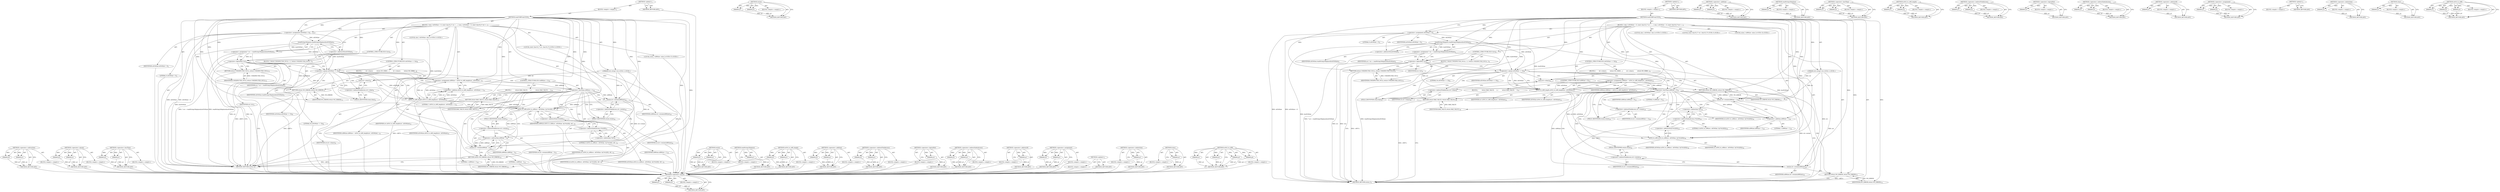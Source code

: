 digraph "utf16_to_utf8" {
vulnerable_119 [label=<(METHOD,&lt;operator&gt;.equals)>];
vulnerable_120 [label=<(PARAM,p1)>];
vulnerable_121 [label=<(PARAM,p2)>];
vulnerable_122 [label=<(BLOCK,&lt;empty&gt;,&lt;empty&gt;)>];
vulnerable_123 [label=<(METHOD_RETURN,ANY)>];
vulnerable_143 [label=<(METHOD,resize)>];
vulnerable_144 [label=<(PARAM,p1)>];
vulnerable_145 [label=<(PARAM,p2)>];
vulnerable_146 [label=<(BLOCK,&lt;empty&gt;,&lt;empty&gt;)>];
vulnerable_147 [label=<(METHOD_RETURN,ANY)>];
vulnerable_6 [label=<(METHOD,&lt;global&gt;)<SUB>1</SUB>>];
vulnerable_7 [label=<(BLOCK,&lt;empty&gt;,&lt;empty&gt;)<SUB>1</SUB>>];
vulnerable_8 [label=<(METHOD,readUtf8FromUtf16)<SUB>1</SUB>>];
vulnerable_9 [label="<(PARAM,std::string* str)<SUB>1</SUB>>"];
vulnerable_10 [label=<(BLOCK,{
 size_t utf16Size = 0;
 const char16_t* src =...,{
 size_t utf16Size = 0;
 const char16_t* src =...)<SUB>1</SUB>>];
vulnerable_11 [label="<(LOCAL,size_t utf16Size: size_t)<SUB>2</SUB>>"];
vulnerable_12 [label=<(&lt;operator&gt;.assignment,utf16Size = 0)<SUB>2</SUB>>];
vulnerable_13 [label=<(IDENTIFIER,utf16Size,utf16Size = 0)<SUB>2</SUB>>];
vulnerable_14 [label=<(LITERAL,0,utf16Size = 0)<SUB>2</SUB>>];
vulnerable_15 [label="<(LOCAL,const char16_t* src: char16_t*)<SUB>3</SUB>>"];
vulnerable_16 [label=<(&lt;operator&gt;.assignment,* src = readString16Inplace(&amp;utf16Size))<SUB>3</SUB>>];
vulnerable_17 [label=<(IDENTIFIER,src,* src = readString16Inplace(&amp;utf16Size))<SUB>3</SUB>>];
vulnerable_18 [label=<(readString16Inplace,readString16Inplace(&amp;utf16Size))<SUB>3</SUB>>];
vulnerable_19 [label=<(&lt;operator&gt;.addressOf,&amp;utf16Size)<SUB>3</SUB>>];
vulnerable_20 [label=<(IDENTIFIER,utf16Size,readString16Inplace(&amp;utf16Size))<SUB>3</SUB>>];
vulnerable_21 [label=<(CONTROL_STRUCTURE,IF,if (!src))<SUB>4</SUB>>];
vulnerable_22 [label=<(&lt;operator&gt;.logicalNot,!src)<SUB>4</SUB>>];
vulnerable_23 [label=<(IDENTIFIER,src,!src)<SUB>4</SUB>>];
vulnerable_24 [label=<(BLOCK,{
 return UNEXPECTED_NULL;
 },{
 return UNEXPECTED_NULL;
 })<SUB>4</SUB>>];
vulnerable_25 [label=<(RETURN,return UNEXPECTED_NULL;,return UNEXPECTED_NULL;)<SUB>5</SUB>>];
vulnerable_26 [label=<(IDENTIFIER,UNEXPECTED_NULL,return UNEXPECTED_NULL;)<SUB>5</SUB>>];
vulnerable_27 [label=<(CONTROL_STRUCTURE,IF,if (utf16Size == 0u))<SUB>8</SUB>>];
vulnerable_28 [label=<(&lt;operator&gt;.equals,utf16Size == 0u)<SUB>8</SUB>>];
vulnerable_29 [label=<(IDENTIFIER,utf16Size,utf16Size == 0u)<SUB>8</SUB>>];
vulnerable_30 [label=<(LITERAL,0u,utf16Size == 0u)<SUB>8</SUB>>];
vulnerable_31 [label=<(BLOCK,{
        str-&gt;clear();

        return NO_ERRO...,{
        str-&gt;clear();

        return NO_ERRO...)<SUB>8</SUB>>];
vulnerable_32 [label=<(clear,str-&gt;clear())<SUB>9</SUB>>];
vulnerable_33 [label=<(&lt;operator&gt;.indirectFieldAccess,str-&gt;clear)<SUB>9</SUB>>];
vulnerable_34 [label=<(IDENTIFIER,str,str-&gt;clear())<SUB>9</SUB>>];
vulnerable_35 [label=<(FIELD_IDENTIFIER,clear,clear)<SUB>9</SUB>>];
vulnerable_36 [label=<(RETURN,return NO_ERROR;,return NO_ERROR;)<SUB>11</SUB>>];
vulnerable_37 [label=<(IDENTIFIER,NO_ERROR,return NO_ERROR;)<SUB>11</SUB>>];
vulnerable_38 [label="<(LOCAL,ssize_t utf8Size: ssize_t)<SUB>14</SUB>>"];
vulnerable_39 [label=<(&lt;operator&gt;.assignment,utf8Size = utf16_to_utf8_length(src, utf16Size))<SUB>14</SUB>>];
vulnerable_40 [label=<(IDENTIFIER,utf8Size,utf8Size = utf16_to_utf8_length(src, utf16Size))<SUB>14</SUB>>];
vulnerable_41 [label=<(utf16_to_utf8_length,utf16_to_utf8_length(src, utf16Size))<SUB>14</SUB>>];
vulnerable_42 [label=<(IDENTIFIER,src,utf16_to_utf8_length(src, utf16Size))<SUB>14</SUB>>];
vulnerable_43 [label=<(IDENTIFIER,utf16Size,utf16_to_utf8_length(src, utf16Size))<SUB>14</SUB>>];
vulnerable_44 [label=<(CONTROL_STRUCTURE,IF,if (utf8Size &lt; 0))<SUB>15</SUB>>];
vulnerable_45 [label=<(&lt;operator&gt;.lessThan,utf8Size &lt; 0)<SUB>15</SUB>>];
vulnerable_46 [label=<(IDENTIFIER,utf8Size,utf8Size &lt; 0)<SUB>15</SUB>>];
vulnerable_47 [label=<(LITERAL,0,utf8Size &lt; 0)<SUB>15</SUB>>];
vulnerable_48 [label=<(BLOCK,{
         return BAD_VALUE;
     },{
         return BAD_VALUE;
     })<SUB>15</SUB>>];
vulnerable_49 [label=<(RETURN,return BAD_VALUE;,return BAD_VALUE;)<SUB>16</SUB>>];
vulnerable_50 [label=<(IDENTIFIER,BAD_VALUE,return BAD_VALUE;)<SUB>16</SUB>>];
vulnerable_51 [label=<(resize,str-&gt;resize(utf8Size + 1))<SUB>18</SUB>>];
vulnerable_52 [label=<(&lt;operator&gt;.indirectFieldAccess,str-&gt;resize)<SUB>18</SUB>>];
vulnerable_53 [label=<(IDENTIFIER,str,str-&gt;resize(utf8Size + 1))<SUB>18</SUB>>];
vulnerable_54 [label=<(FIELD_IDENTIFIER,resize,resize)<SUB>18</SUB>>];
vulnerable_55 [label=<(&lt;operator&gt;.addition,utf8Size + 1)<SUB>18</SUB>>];
vulnerable_56 [label=<(IDENTIFIER,utf8Size,utf8Size + 1)<SUB>18</SUB>>];
vulnerable_57 [label=<(LITERAL,1,utf8Size + 1)<SUB>18</SUB>>];
vulnerable_58 [label=<(utf16_to_utf8,utf16_to_utf8(src, utf16Size, &amp;((*str)[0])))<SUB>19</SUB>>];
vulnerable_59 [label=<(IDENTIFIER,src,utf16_to_utf8(src, utf16Size, &amp;((*str)[0])))<SUB>19</SUB>>];
vulnerable_60 [label=<(IDENTIFIER,utf16Size,utf16_to_utf8(src, utf16Size, &amp;((*str)[0])))<SUB>19</SUB>>];
vulnerable_61 [label=<(&lt;operator&gt;.addressOf,&amp;((*str)[0]))<SUB>19</SUB>>];
vulnerable_62 [label=<(&lt;operator&gt;.indirectIndexAccess,(*str)[0])<SUB>19</SUB>>];
vulnerable_63 [label=<(&lt;operator&gt;.indirection,*str)<SUB>19</SUB>>];
vulnerable_64 [label=<(IDENTIFIER,str,utf16_to_utf8(src, utf16Size, &amp;((*str)[0])))<SUB>19</SUB>>];
vulnerable_65 [label=<(LITERAL,0,utf16_to_utf8(src, utf16Size, &amp;((*str)[0])))<SUB>19</SUB>>];
vulnerable_66 [label=<(resize,str-&gt;resize(utf8Size))<SUB>20</SUB>>];
vulnerable_67 [label=<(&lt;operator&gt;.indirectFieldAccess,str-&gt;resize)<SUB>20</SUB>>];
vulnerable_68 [label=<(IDENTIFIER,str,str-&gt;resize(utf8Size))<SUB>20</SUB>>];
vulnerable_69 [label=<(FIELD_IDENTIFIER,resize,resize)<SUB>20</SUB>>];
vulnerable_70 [label=<(IDENTIFIER,utf8Size,str-&gt;resize(utf8Size))<SUB>20</SUB>>];
vulnerable_71 [label=<(RETURN,return NO_ERROR;,return NO_ERROR;)<SUB>21</SUB>>];
vulnerable_72 [label=<(IDENTIFIER,NO_ERROR,return NO_ERROR;)<SUB>21</SUB>>];
vulnerable_73 [label=<(METHOD_RETURN,status_t)<SUB>1</SUB>>];
vulnerable_75 [label=<(METHOD_RETURN,ANY)<SUB>1</SUB>>];
vulnerable_148 [label=<(METHOD,&lt;operator&gt;.addition)>];
vulnerable_149 [label=<(PARAM,p1)>];
vulnerable_150 [label=<(PARAM,p2)>];
vulnerable_151 [label=<(BLOCK,&lt;empty&gt;,&lt;empty&gt;)>];
vulnerable_152 [label=<(METHOD_RETURN,ANY)>];
vulnerable_107 [label=<(METHOD,readString16Inplace)>];
vulnerable_108 [label=<(PARAM,p1)>];
vulnerable_109 [label=<(BLOCK,&lt;empty&gt;,&lt;empty&gt;)>];
vulnerable_110 [label=<(METHOD_RETURN,ANY)>];
vulnerable_138 [label=<(METHOD,&lt;operator&gt;.lessThan)>];
vulnerable_139 [label=<(PARAM,p1)>];
vulnerable_140 [label=<(PARAM,p2)>];
vulnerable_141 [label=<(BLOCK,&lt;empty&gt;,&lt;empty&gt;)>];
vulnerable_142 [label=<(METHOD_RETURN,ANY)>];
vulnerable_133 [label=<(METHOD,utf16_to_utf8_length)>];
vulnerable_134 [label=<(PARAM,p1)>];
vulnerable_135 [label=<(PARAM,p2)>];
vulnerable_136 [label=<(BLOCK,&lt;empty&gt;,&lt;empty&gt;)>];
vulnerable_137 [label=<(METHOD_RETURN,ANY)>];
vulnerable_128 [label=<(METHOD,&lt;operator&gt;.indirectFieldAccess)>];
vulnerable_129 [label=<(PARAM,p1)>];
vulnerable_130 [label=<(PARAM,p2)>];
vulnerable_131 [label=<(BLOCK,&lt;empty&gt;,&lt;empty&gt;)>];
vulnerable_132 [label=<(METHOD_RETURN,ANY)>];
vulnerable_115 [label=<(METHOD,&lt;operator&gt;.logicalNot)>];
vulnerable_116 [label=<(PARAM,p1)>];
vulnerable_117 [label=<(BLOCK,&lt;empty&gt;,&lt;empty&gt;)>];
vulnerable_118 [label=<(METHOD_RETURN,ANY)>];
vulnerable_159 [label=<(METHOD,&lt;operator&gt;.indirectIndexAccess)>];
vulnerable_160 [label=<(PARAM,p1)>];
vulnerable_161 [label=<(PARAM,p2)>];
vulnerable_162 [label=<(BLOCK,&lt;empty&gt;,&lt;empty&gt;)>];
vulnerable_163 [label=<(METHOD_RETURN,ANY)>];
vulnerable_111 [label=<(METHOD,&lt;operator&gt;.addressOf)>];
vulnerable_112 [label=<(PARAM,p1)>];
vulnerable_113 [label=<(BLOCK,&lt;empty&gt;,&lt;empty&gt;)>];
vulnerable_114 [label=<(METHOD_RETURN,ANY)>];
vulnerable_102 [label=<(METHOD,&lt;operator&gt;.assignment)>];
vulnerable_103 [label=<(PARAM,p1)>];
vulnerable_104 [label=<(PARAM,p2)>];
vulnerable_105 [label=<(BLOCK,&lt;empty&gt;,&lt;empty&gt;)>];
vulnerable_106 [label=<(METHOD_RETURN,ANY)>];
vulnerable_96 [label=<(METHOD,&lt;global&gt;)<SUB>1</SUB>>];
vulnerable_97 [label=<(BLOCK,&lt;empty&gt;,&lt;empty&gt;)>];
vulnerable_98 [label=<(METHOD_RETURN,ANY)>];
vulnerable_164 [label=<(METHOD,&lt;operator&gt;.indirection)>];
vulnerable_165 [label=<(PARAM,p1)>];
vulnerable_166 [label=<(BLOCK,&lt;empty&gt;,&lt;empty&gt;)>];
vulnerable_167 [label=<(METHOD_RETURN,ANY)>];
vulnerable_124 [label=<(METHOD,clear)>];
vulnerable_125 [label=<(PARAM,p1)>];
vulnerable_126 [label=<(BLOCK,&lt;empty&gt;,&lt;empty&gt;)>];
vulnerable_127 [label=<(METHOD_RETURN,ANY)>];
vulnerable_153 [label=<(METHOD,utf16_to_utf8)>];
vulnerable_154 [label=<(PARAM,p1)>];
vulnerable_155 [label=<(PARAM,p2)>];
vulnerable_156 [label=<(PARAM,p3)>];
vulnerable_157 [label=<(BLOCK,&lt;empty&gt;,&lt;empty&gt;)>];
vulnerable_158 [label=<(METHOD_RETURN,ANY)>];
fixed_172 [label=<(METHOD,&lt;operator&gt;.subtraction)>];
fixed_173 [label=<(PARAM,p1)>];
fixed_174 [label=<(PARAM,p2)>];
fixed_175 [label=<(BLOCK,&lt;empty&gt;,&lt;empty&gt;)>];
fixed_176 [label=<(METHOD_RETURN,ANY)>];
fixed_122 [label=<(METHOD,&lt;operator&gt;.equals)>];
fixed_123 [label=<(PARAM,p1)>];
fixed_124 [label=<(PARAM,p2)>];
fixed_125 [label=<(BLOCK,&lt;empty&gt;,&lt;empty&gt;)>];
fixed_126 [label=<(METHOD_RETURN,ANY)>];
fixed_146 [label=<(METHOD,&lt;operator&gt;.lessThan)>];
fixed_147 [label=<(PARAM,p1)>];
fixed_148 [label=<(PARAM,p2)>];
fixed_149 [label=<(BLOCK,&lt;empty&gt;,&lt;empty&gt;)>];
fixed_150 [label=<(METHOD_RETURN,ANY)>];
fixed_6 [label=<(METHOD,&lt;global&gt;)<SUB>1</SUB>>];
fixed_7 [label=<(BLOCK,&lt;empty&gt;,&lt;empty&gt;)<SUB>1</SUB>>];
fixed_8 [label=<(METHOD,readUtf8FromUtf16)<SUB>1</SUB>>];
fixed_9 [label="<(PARAM,std::string* str)<SUB>1</SUB>>"];
fixed_10 [label=<(BLOCK,{
 size_t utf16Size = 0;
 const char16_t* src =...,{
 size_t utf16Size = 0;
 const char16_t* src =...)<SUB>1</SUB>>];
fixed_11 [label="<(LOCAL,size_t utf16Size: size_t)<SUB>2</SUB>>"];
fixed_12 [label=<(&lt;operator&gt;.assignment,utf16Size = 0)<SUB>2</SUB>>];
fixed_13 [label=<(IDENTIFIER,utf16Size,utf16Size = 0)<SUB>2</SUB>>];
fixed_14 [label=<(LITERAL,0,utf16Size = 0)<SUB>2</SUB>>];
fixed_15 [label="<(LOCAL,const char16_t* src: char16_t*)<SUB>3</SUB>>"];
fixed_16 [label=<(&lt;operator&gt;.assignment,* src = readString16Inplace(&amp;utf16Size))<SUB>3</SUB>>];
fixed_17 [label=<(IDENTIFIER,src,* src = readString16Inplace(&amp;utf16Size))<SUB>3</SUB>>];
fixed_18 [label=<(readString16Inplace,readString16Inplace(&amp;utf16Size))<SUB>3</SUB>>];
fixed_19 [label=<(&lt;operator&gt;.addressOf,&amp;utf16Size)<SUB>3</SUB>>];
fixed_20 [label=<(IDENTIFIER,utf16Size,readString16Inplace(&amp;utf16Size))<SUB>3</SUB>>];
fixed_21 [label=<(CONTROL_STRUCTURE,IF,if (!src))<SUB>4</SUB>>];
fixed_22 [label=<(&lt;operator&gt;.logicalNot,!src)<SUB>4</SUB>>];
fixed_23 [label=<(IDENTIFIER,src,!src)<SUB>4</SUB>>];
fixed_24 [label=<(BLOCK,{
 return UNEXPECTED_NULL;
 },{
 return UNEXPECTED_NULL;
 })<SUB>4</SUB>>];
fixed_25 [label=<(RETURN,return UNEXPECTED_NULL;,return UNEXPECTED_NULL;)<SUB>5</SUB>>];
fixed_26 [label=<(IDENTIFIER,UNEXPECTED_NULL,return UNEXPECTED_NULL;)<SUB>5</SUB>>];
fixed_27 [label=<(CONTROL_STRUCTURE,IF,if (utf16Size == 0u))<SUB>8</SUB>>];
fixed_28 [label=<(&lt;operator&gt;.equals,utf16Size == 0u)<SUB>8</SUB>>];
fixed_29 [label=<(IDENTIFIER,utf16Size,utf16Size == 0u)<SUB>8</SUB>>];
fixed_30 [label=<(LITERAL,0u,utf16Size == 0u)<SUB>8</SUB>>];
fixed_31 [label=<(BLOCK,{
        str-&gt;clear();

        return NO_ERRO...,{
        str-&gt;clear();

        return NO_ERRO...)<SUB>8</SUB>>];
fixed_32 [label=<(clear,str-&gt;clear())<SUB>9</SUB>>];
fixed_33 [label=<(&lt;operator&gt;.indirectFieldAccess,str-&gt;clear)<SUB>9</SUB>>];
fixed_34 [label=<(IDENTIFIER,str,str-&gt;clear())<SUB>9</SUB>>];
fixed_35 [label=<(FIELD_IDENTIFIER,clear,clear)<SUB>9</SUB>>];
fixed_36 [label=<(RETURN,return NO_ERROR;,return NO_ERROR;)<SUB>11</SUB>>];
fixed_37 [label=<(IDENTIFIER,NO_ERROR,return NO_ERROR;)<SUB>11</SUB>>];
fixed_38 [label="<(LOCAL,ssize_t utf8Size: ssize_t)<SUB>15</SUB>>"];
fixed_39 [label=<(&lt;operator&gt;.assignment,utf8Size = utf16_to_utf8_length(src, utf16Size)...)<SUB>15</SUB>>];
fixed_40 [label=<(IDENTIFIER,utf8Size,utf8Size = utf16_to_utf8_length(src, utf16Size)...)<SUB>15</SUB>>];
fixed_41 [label=<(&lt;operator&gt;.addition,utf16_to_utf8_length(src, utf16Size) + 1)<SUB>15</SUB>>];
fixed_42 [label=<(utf16_to_utf8_length,utf16_to_utf8_length(src, utf16Size))<SUB>15</SUB>>];
fixed_43 [label=<(IDENTIFIER,src,utf16_to_utf8_length(src, utf16Size))<SUB>15</SUB>>];
fixed_44 [label=<(IDENTIFIER,utf16Size,utf16_to_utf8_length(src, utf16Size))<SUB>15</SUB>>];
fixed_45 [label=<(LITERAL,1,utf16_to_utf8_length(src, utf16Size) + 1)<SUB>15</SUB>>];
fixed_46 [label=<(CONTROL_STRUCTURE,IF,if (utf8Size &lt; 1))<SUB>16</SUB>>];
fixed_47 [label=<(&lt;operator&gt;.lessThan,utf8Size &lt; 1)<SUB>16</SUB>>];
fixed_48 [label=<(IDENTIFIER,utf8Size,utf8Size &lt; 1)<SUB>16</SUB>>];
fixed_49 [label=<(LITERAL,1,utf8Size &lt; 1)<SUB>16</SUB>>];
fixed_50 [label=<(BLOCK,{
         return BAD_VALUE;
     },{
         return BAD_VALUE;
     })<SUB>16</SUB>>];
fixed_51 [label=<(RETURN,return BAD_VALUE;,return BAD_VALUE;)<SUB>17</SUB>>];
fixed_52 [label=<(IDENTIFIER,BAD_VALUE,return BAD_VALUE;)<SUB>17</SUB>>];
fixed_53 [label=<(resize,str-&gt;resize(utf8Size))<SUB>20</SUB>>];
fixed_54 [label=<(&lt;operator&gt;.indirectFieldAccess,str-&gt;resize)<SUB>20</SUB>>];
fixed_55 [label=<(IDENTIFIER,str,str-&gt;resize(utf8Size))<SUB>20</SUB>>];
fixed_56 [label=<(FIELD_IDENTIFIER,resize,resize)<SUB>20</SUB>>];
fixed_57 [label=<(IDENTIFIER,utf8Size,str-&gt;resize(utf8Size))<SUB>20</SUB>>];
fixed_58 [label=<(utf16_to_utf8,utf16_to_utf8(src, utf16Size, &amp;((*str)[0]), utf...)<SUB>21</SUB>>];
fixed_59 [label=<(IDENTIFIER,src,utf16_to_utf8(src, utf16Size, &amp;((*str)[0]), utf...)<SUB>21</SUB>>];
fixed_60 [label=<(IDENTIFIER,utf16Size,utf16_to_utf8(src, utf16Size, &amp;((*str)[0]), utf...)<SUB>21</SUB>>];
fixed_61 [label=<(&lt;operator&gt;.addressOf,&amp;((*str)[0]))<SUB>21</SUB>>];
fixed_62 [label=<(&lt;operator&gt;.indirectIndexAccess,(*str)[0])<SUB>21</SUB>>];
fixed_63 [label=<(&lt;operator&gt;.indirection,*str)<SUB>21</SUB>>];
fixed_64 [label=<(IDENTIFIER,str,utf16_to_utf8(src, utf16Size, &amp;((*str)[0]), utf...)<SUB>21</SUB>>];
fixed_65 [label=<(LITERAL,0,utf16_to_utf8(src, utf16Size, &amp;((*str)[0]), utf...)<SUB>21</SUB>>];
fixed_66 [label=<(IDENTIFIER,utf8Size,utf16_to_utf8(src, utf16Size, &amp;((*str)[0]), utf...)<SUB>21</SUB>>];
fixed_67 [label=<(resize,str-&gt;resize(utf8Size - 1))<SUB>22</SUB>>];
fixed_68 [label=<(&lt;operator&gt;.indirectFieldAccess,str-&gt;resize)<SUB>22</SUB>>];
fixed_69 [label=<(IDENTIFIER,str,str-&gt;resize(utf8Size - 1))<SUB>22</SUB>>];
fixed_70 [label=<(FIELD_IDENTIFIER,resize,resize)<SUB>22</SUB>>];
fixed_71 [label=<(&lt;operator&gt;.subtraction,utf8Size - 1)<SUB>22</SUB>>];
fixed_72 [label=<(IDENTIFIER,utf8Size,utf8Size - 1)<SUB>22</SUB>>];
fixed_73 [label=<(LITERAL,1,utf8Size - 1)<SUB>22</SUB>>];
fixed_74 [label=<(RETURN,return NO_ERROR;,return NO_ERROR;)<SUB>23</SUB>>];
fixed_75 [label=<(IDENTIFIER,NO_ERROR,return NO_ERROR;)<SUB>23</SUB>>];
fixed_76 [label=<(METHOD_RETURN,status_t)<SUB>1</SUB>>];
fixed_78 [label=<(METHOD_RETURN,ANY)<SUB>1</SUB>>];
fixed_151 [label=<(METHOD,resize)>];
fixed_152 [label=<(PARAM,p1)>];
fixed_153 [label=<(PARAM,p2)>];
fixed_154 [label=<(BLOCK,&lt;empty&gt;,&lt;empty&gt;)>];
fixed_155 [label=<(METHOD_RETURN,ANY)>];
fixed_110 [label=<(METHOD,readString16Inplace)>];
fixed_111 [label=<(PARAM,p1)>];
fixed_112 [label=<(BLOCK,&lt;empty&gt;,&lt;empty&gt;)>];
fixed_113 [label=<(METHOD_RETURN,ANY)>];
fixed_141 [label=<(METHOD,utf16_to_utf8_length)>];
fixed_142 [label=<(PARAM,p1)>];
fixed_143 [label=<(PARAM,p2)>];
fixed_144 [label=<(BLOCK,&lt;empty&gt;,&lt;empty&gt;)>];
fixed_145 [label=<(METHOD_RETURN,ANY)>];
fixed_136 [label=<(METHOD,&lt;operator&gt;.addition)>];
fixed_137 [label=<(PARAM,p1)>];
fixed_138 [label=<(PARAM,p2)>];
fixed_139 [label=<(BLOCK,&lt;empty&gt;,&lt;empty&gt;)>];
fixed_140 [label=<(METHOD_RETURN,ANY)>];
fixed_131 [label=<(METHOD,&lt;operator&gt;.indirectFieldAccess)>];
fixed_132 [label=<(PARAM,p1)>];
fixed_133 [label=<(PARAM,p2)>];
fixed_134 [label=<(BLOCK,&lt;empty&gt;,&lt;empty&gt;)>];
fixed_135 [label=<(METHOD_RETURN,ANY)>];
fixed_118 [label=<(METHOD,&lt;operator&gt;.logicalNot)>];
fixed_119 [label=<(PARAM,p1)>];
fixed_120 [label=<(BLOCK,&lt;empty&gt;,&lt;empty&gt;)>];
fixed_121 [label=<(METHOD_RETURN,ANY)>];
fixed_163 [label=<(METHOD,&lt;operator&gt;.indirectIndexAccess)>];
fixed_164 [label=<(PARAM,p1)>];
fixed_165 [label=<(PARAM,p2)>];
fixed_166 [label=<(BLOCK,&lt;empty&gt;,&lt;empty&gt;)>];
fixed_167 [label=<(METHOD_RETURN,ANY)>];
fixed_114 [label=<(METHOD,&lt;operator&gt;.addressOf)>];
fixed_115 [label=<(PARAM,p1)>];
fixed_116 [label=<(BLOCK,&lt;empty&gt;,&lt;empty&gt;)>];
fixed_117 [label=<(METHOD_RETURN,ANY)>];
fixed_105 [label=<(METHOD,&lt;operator&gt;.assignment)>];
fixed_106 [label=<(PARAM,p1)>];
fixed_107 [label=<(PARAM,p2)>];
fixed_108 [label=<(BLOCK,&lt;empty&gt;,&lt;empty&gt;)>];
fixed_109 [label=<(METHOD_RETURN,ANY)>];
fixed_99 [label=<(METHOD,&lt;global&gt;)<SUB>1</SUB>>];
fixed_100 [label=<(BLOCK,&lt;empty&gt;,&lt;empty&gt;)>];
fixed_101 [label=<(METHOD_RETURN,ANY)>];
fixed_168 [label=<(METHOD,&lt;operator&gt;.indirection)>];
fixed_169 [label=<(PARAM,p1)>];
fixed_170 [label=<(BLOCK,&lt;empty&gt;,&lt;empty&gt;)>];
fixed_171 [label=<(METHOD_RETURN,ANY)>];
fixed_127 [label=<(METHOD,clear)>];
fixed_128 [label=<(PARAM,p1)>];
fixed_129 [label=<(BLOCK,&lt;empty&gt;,&lt;empty&gt;)>];
fixed_130 [label=<(METHOD_RETURN,ANY)>];
fixed_156 [label=<(METHOD,utf16_to_utf8)>];
fixed_157 [label=<(PARAM,p1)>];
fixed_158 [label=<(PARAM,p2)>];
fixed_159 [label=<(PARAM,p3)>];
fixed_160 [label=<(PARAM,p4)>];
fixed_161 [label=<(BLOCK,&lt;empty&gt;,&lt;empty&gt;)>];
fixed_162 [label=<(METHOD_RETURN,ANY)>];
vulnerable_119 -> vulnerable_120  [key=0, label="AST: "];
vulnerable_119 -> vulnerable_120  [key=1, label="DDG: "];
vulnerable_119 -> vulnerable_122  [key=0, label="AST: "];
vulnerable_119 -> vulnerable_121  [key=0, label="AST: "];
vulnerable_119 -> vulnerable_121  [key=1, label="DDG: "];
vulnerable_119 -> vulnerable_123  [key=0, label="AST: "];
vulnerable_119 -> vulnerable_123  [key=1, label="CFG: "];
vulnerable_120 -> vulnerable_123  [key=0, label="DDG: p1"];
vulnerable_121 -> vulnerable_123  [key=0, label="DDG: p2"];
vulnerable_143 -> vulnerable_144  [key=0, label="AST: "];
vulnerable_143 -> vulnerable_144  [key=1, label="DDG: "];
vulnerable_143 -> vulnerable_146  [key=0, label="AST: "];
vulnerable_143 -> vulnerable_145  [key=0, label="AST: "];
vulnerable_143 -> vulnerable_145  [key=1, label="DDG: "];
vulnerable_143 -> vulnerable_147  [key=0, label="AST: "];
vulnerable_143 -> vulnerable_147  [key=1, label="CFG: "];
vulnerable_144 -> vulnerable_147  [key=0, label="DDG: p1"];
vulnerable_145 -> vulnerable_147  [key=0, label="DDG: p2"];
vulnerable_6 -> vulnerable_7  [key=0, label="AST: "];
vulnerable_6 -> vulnerable_75  [key=0, label="AST: "];
vulnerable_6 -> vulnerable_75  [key=1, label="CFG: "];
vulnerable_7 -> vulnerable_8  [key=0, label="AST: "];
vulnerable_8 -> vulnerable_9  [key=0, label="AST: "];
vulnerable_8 -> vulnerable_9  [key=1, label="DDG: "];
vulnerable_8 -> vulnerable_10  [key=0, label="AST: "];
vulnerable_8 -> vulnerable_73  [key=0, label="AST: "];
vulnerable_8 -> vulnerable_12  [key=0, label="CFG: "];
vulnerable_8 -> vulnerable_12  [key=1, label="DDG: "];
vulnerable_8 -> vulnerable_71  [key=0, label="DDG: "];
vulnerable_8 -> vulnerable_51  [key=0, label="DDG: "];
vulnerable_8 -> vulnerable_58  [key=0, label="DDG: "];
vulnerable_8 -> vulnerable_66  [key=0, label="DDG: "];
vulnerable_8 -> vulnerable_72  [key=0, label="DDG: "];
vulnerable_8 -> vulnerable_18  [key=0, label="DDG: "];
vulnerable_8 -> vulnerable_22  [key=0, label="DDG: "];
vulnerable_8 -> vulnerable_25  [key=0, label="DDG: "];
vulnerable_8 -> vulnerable_28  [key=0, label="DDG: "];
vulnerable_8 -> vulnerable_36  [key=0, label="DDG: "];
vulnerable_8 -> vulnerable_41  [key=0, label="DDG: "];
vulnerable_8 -> vulnerable_45  [key=0, label="DDG: "];
vulnerable_8 -> vulnerable_49  [key=0, label="DDG: "];
vulnerable_8 -> vulnerable_55  [key=0, label="DDG: "];
vulnerable_8 -> vulnerable_26  [key=0, label="DDG: "];
vulnerable_8 -> vulnerable_37  [key=0, label="DDG: "];
vulnerable_8 -> vulnerable_50  [key=0, label="DDG: "];
vulnerable_9 -> vulnerable_73  [key=0, label="DDG: str"];
vulnerable_9 -> vulnerable_51  [key=0, label="DDG: str"];
vulnerable_9 -> vulnerable_66  [key=0, label="DDG: str"];
vulnerable_9 -> vulnerable_32  [key=0, label="DDG: str"];
vulnerable_10 -> vulnerable_11  [key=0, label="AST: "];
vulnerable_10 -> vulnerable_12  [key=0, label="AST: "];
vulnerable_10 -> vulnerable_15  [key=0, label="AST: "];
vulnerable_10 -> vulnerable_16  [key=0, label="AST: "];
vulnerable_10 -> vulnerable_21  [key=0, label="AST: "];
vulnerable_10 -> vulnerable_27  [key=0, label="AST: "];
vulnerable_10 -> vulnerable_38  [key=0, label="AST: "];
vulnerable_10 -> vulnerable_39  [key=0, label="AST: "];
vulnerable_10 -> vulnerable_44  [key=0, label="AST: "];
vulnerable_10 -> vulnerable_51  [key=0, label="AST: "];
vulnerable_10 -> vulnerable_58  [key=0, label="AST: "];
vulnerable_10 -> vulnerable_66  [key=0, label="AST: "];
vulnerable_10 -> vulnerable_71  [key=0, label="AST: "];
vulnerable_12 -> vulnerable_13  [key=0, label="AST: "];
vulnerable_12 -> vulnerable_14  [key=0, label="AST: "];
vulnerable_12 -> vulnerable_19  [key=0, label="CFG: "];
vulnerable_12 -> vulnerable_73  [key=0, label="DDG: utf16Size"];
vulnerable_12 -> vulnerable_73  [key=1, label="DDG: utf16Size = 0"];
vulnerable_12 -> vulnerable_18  [key=0, label="DDG: utf16Size"];
vulnerable_12 -> vulnerable_28  [key=0, label="DDG: utf16Size"];
vulnerable_16 -> vulnerable_17  [key=0, label="AST: "];
vulnerable_16 -> vulnerable_18  [key=0, label="AST: "];
vulnerable_16 -> vulnerable_22  [key=0, label="CFG: "];
vulnerable_16 -> vulnerable_22  [key=1, label="DDG: src"];
vulnerable_16 -> vulnerable_73  [key=0, label="DDG: readString16Inplace(&amp;utf16Size)"];
vulnerable_16 -> vulnerable_73  [key=1, label="DDG: * src = readString16Inplace(&amp;utf16Size)"];
vulnerable_18 -> vulnerable_19  [key=0, label="AST: "];
vulnerable_18 -> vulnerable_16  [key=0, label="CFG: "];
vulnerable_18 -> vulnerable_16  [key=1, label="DDG: &amp;utf16Size"];
vulnerable_18 -> vulnerable_73  [key=0, label="DDG: &amp;utf16Size"];
vulnerable_18 -> vulnerable_58  [key=0, label="DDG: &amp;utf16Size"];
vulnerable_18 -> vulnerable_28  [key=0, label="DDG: &amp;utf16Size"];
vulnerable_18 -> vulnerable_41  [key=0, label="DDG: &amp;utf16Size"];
vulnerable_19 -> vulnerable_20  [key=0, label="AST: "];
vulnerable_19 -> vulnerable_18  [key=0, label="CFG: "];
vulnerable_21 -> vulnerable_22  [key=0, label="AST: "];
vulnerable_21 -> vulnerable_24  [key=0, label="AST: "];
vulnerable_22 -> vulnerable_23  [key=0, label="AST: "];
vulnerable_22 -> vulnerable_25  [key=0, label="CFG: "];
vulnerable_22 -> vulnerable_25  [key=1, label="CDG: "];
vulnerable_22 -> vulnerable_28  [key=0, label="CFG: "];
vulnerable_22 -> vulnerable_28  [key=1, label="CDG: "];
vulnerable_22 -> vulnerable_73  [key=0, label="DDG: src"];
vulnerable_22 -> vulnerable_73  [key=1, label="DDG: !src"];
vulnerable_22 -> vulnerable_41  [key=0, label="DDG: src"];
vulnerable_24 -> vulnerable_25  [key=0, label="AST: "];
vulnerable_25 -> vulnerable_26  [key=0, label="AST: "];
vulnerable_25 -> vulnerable_73  [key=0, label="CFG: "];
vulnerable_25 -> vulnerable_73  [key=1, label="DDG: &lt;RET&gt;"];
vulnerable_26 -> vulnerable_25  [key=0, label="DDG: UNEXPECTED_NULL"];
vulnerable_27 -> vulnerable_28  [key=0, label="AST: "];
vulnerable_27 -> vulnerable_31  [key=0, label="AST: "];
vulnerable_28 -> vulnerable_29  [key=0, label="AST: "];
vulnerable_28 -> vulnerable_30  [key=0, label="AST: "];
vulnerable_28 -> vulnerable_35  [key=0, label="CFG: "];
vulnerable_28 -> vulnerable_35  [key=1, label="CDG: "];
vulnerable_28 -> vulnerable_41  [key=0, label="CFG: "];
vulnerable_28 -> vulnerable_41  [key=1, label="DDG: utf16Size"];
vulnerable_28 -> vulnerable_41  [key=2, label="CDG: "];
vulnerable_28 -> vulnerable_32  [key=0, label="CDG: "];
vulnerable_28 -> vulnerable_33  [key=0, label="CDG: "];
vulnerable_28 -> vulnerable_36  [key=0, label="CDG: "];
vulnerable_28 -> vulnerable_45  [key=0, label="CDG: "];
vulnerable_28 -> vulnerable_39  [key=0, label="CDG: "];
vulnerable_31 -> vulnerable_32  [key=0, label="AST: "];
vulnerable_31 -> vulnerable_36  [key=0, label="AST: "];
vulnerable_32 -> vulnerable_33  [key=0, label="AST: "];
vulnerable_32 -> vulnerable_36  [key=0, label="CFG: "];
vulnerable_33 -> vulnerable_34  [key=0, label="AST: "];
vulnerable_33 -> vulnerable_35  [key=0, label="AST: "];
vulnerable_33 -> vulnerable_32  [key=0, label="CFG: "];
vulnerable_35 -> vulnerable_33  [key=0, label="CFG: "];
vulnerable_36 -> vulnerable_37  [key=0, label="AST: "];
vulnerable_36 -> vulnerable_73  [key=0, label="CFG: "];
vulnerable_36 -> vulnerable_73  [key=1, label="DDG: &lt;RET&gt;"];
vulnerable_37 -> vulnerable_36  [key=0, label="DDG: NO_ERROR"];
vulnerable_39 -> vulnerable_40  [key=0, label="AST: "];
vulnerable_39 -> vulnerable_41  [key=0, label="AST: "];
vulnerable_39 -> vulnerable_45  [key=0, label="CFG: "];
vulnerable_39 -> vulnerable_45  [key=1, label="DDG: utf8Size"];
vulnerable_41 -> vulnerable_42  [key=0, label="AST: "];
vulnerable_41 -> vulnerable_43  [key=0, label="AST: "];
vulnerable_41 -> vulnerable_39  [key=0, label="CFG: "];
vulnerable_41 -> vulnerable_39  [key=1, label="DDG: src"];
vulnerable_41 -> vulnerable_39  [key=2, label="DDG: utf16Size"];
vulnerable_41 -> vulnerable_58  [key=0, label="DDG: src"];
vulnerable_41 -> vulnerable_58  [key=1, label="DDG: utf16Size"];
vulnerable_44 -> vulnerable_45  [key=0, label="AST: "];
vulnerable_44 -> vulnerable_48  [key=0, label="AST: "];
vulnerable_45 -> vulnerable_46  [key=0, label="AST: "];
vulnerable_45 -> vulnerable_47  [key=0, label="AST: "];
vulnerable_45 -> vulnerable_49  [key=0, label="CFG: "];
vulnerable_45 -> vulnerable_49  [key=1, label="CDG: "];
vulnerable_45 -> vulnerable_54  [key=0, label="CFG: "];
vulnerable_45 -> vulnerable_54  [key=1, label="CDG: "];
vulnerable_45 -> vulnerable_51  [key=0, label="DDG: utf8Size"];
vulnerable_45 -> vulnerable_51  [key=1, label="CDG: "];
vulnerable_45 -> vulnerable_66  [key=0, label="DDG: utf8Size"];
vulnerable_45 -> vulnerable_66  [key=1, label="CDG: "];
vulnerable_45 -> vulnerable_55  [key=0, label="DDG: utf8Size"];
vulnerable_45 -> vulnerable_55  [key=1, label="CDG: "];
vulnerable_45 -> vulnerable_58  [key=0, label="CDG: "];
vulnerable_45 -> vulnerable_61  [key=0, label="CDG: "];
vulnerable_45 -> vulnerable_71  [key=0, label="CDG: "];
vulnerable_45 -> vulnerable_52  [key=0, label="CDG: "];
vulnerable_45 -> vulnerable_69  [key=0, label="CDG: "];
vulnerable_45 -> vulnerable_67  [key=0, label="CDG: "];
vulnerable_45 -> vulnerable_63  [key=0, label="CDG: "];
vulnerable_45 -> vulnerable_62  [key=0, label="CDG: "];
vulnerable_48 -> vulnerable_49  [key=0, label="AST: "];
vulnerable_49 -> vulnerable_50  [key=0, label="AST: "];
vulnerable_49 -> vulnerable_73  [key=0, label="CFG: "];
vulnerable_49 -> vulnerable_73  [key=1, label="DDG: &lt;RET&gt;"];
vulnerable_50 -> vulnerable_49  [key=0, label="DDG: BAD_VALUE"];
vulnerable_51 -> vulnerable_52  [key=0, label="AST: "];
vulnerable_51 -> vulnerable_55  [key=0, label="AST: "];
vulnerable_51 -> vulnerable_63  [key=0, label="CFG: "];
vulnerable_51 -> vulnerable_66  [key=0, label="DDG: str-&gt;resize"];
vulnerable_52 -> vulnerable_53  [key=0, label="AST: "];
vulnerable_52 -> vulnerable_54  [key=0, label="AST: "];
vulnerable_52 -> vulnerable_55  [key=0, label="CFG: "];
vulnerable_54 -> vulnerable_52  [key=0, label="CFG: "];
vulnerable_55 -> vulnerable_56  [key=0, label="AST: "];
vulnerable_55 -> vulnerable_57  [key=0, label="AST: "];
vulnerable_55 -> vulnerable_51  [key=0, label="CFG: "];
vulnerable_58 -> vulnerable_59  [key=0, label="AST: "];
vulnerable_58 -> vulnerable_60  [key=0, label="AST: "];
vulnerable_58 -> vulnerable_61  [key=0, label="AST: "];
vulnerable_58 -> vulnerable_69  [key=0, label="CFG: "];
vulnerable_61 -> vulnerable_62  [key=0, label="AST: "];
vulnerable_61 -> vulnerable_58  [key=0, label="CFG: "];
vulnerable_62 -> vulnerable_63  [key=0, label="AST: "];
vulnerable_62 -> vulnerable_65  [key=0, label="AST: "];
vulnerable_62 -> vulnerable_61  [key=0, label="CFG: "];
vulnerable_63 -> vulnerable_64  [key=0, label="AST: "];
vulnerable_63 -> vulnerable_62  [key=0, label="CFG: "];
vulnerable_66 -> vulnerable_67  [key=0, label="AST: "];
vulnerable_66 -> vulnerable_70  [key=0, label="AST: "];
vulnerable_66 -> vulnerable_71  [key=0, label="CFG: "];
vulnerable_67 -> vulnerable_68  [key=0, label="AST: "];
vulnerable_67 -> vulnerable_69  [key=0, label="AST: "];
vulnerable_67 -> vulnerable_66  [key=0, label="CFG: "];
vulnerable_69 -> vulnerable_67  [key=0, label="CFG: "];
vulnerable_71 -> vulnerable_72  [key=0, label="AST: "];
vulnerable_71 -> vulnerable_73  [key=0, label="CFG: "];
vulnerable_71 -> vulnerable_73  [key=1, label="DDG: &lt;RET&gt;"];
vulnerable_72 -> vulnerable_71  [key=0, label="DDG: NO_ERROR"];
vulnerable_148 -> vulnerable_149  [key=0, label="AST: "];
vulnerable_148 -> vulnerable_149  [key=1, label="DDG: "];
vulnerable_148 -> vulnerable_151  [key=0, label="AST: "];
vulnerable_148 -> vulnerable_150  [key=0, label="AST: "];
vulnerable_148 -> vulnerable_150  [key=1, label="DDG: "];
vulnerable_148 -> vulnerable_152  [key=0, label="AST: "];
vulnerable_148 -> vulnerable_152  [key=1, label="CFG: "];
vulnerable_149 -> vulnerable_152  [key=0, label="DDG: p1"];
vulnerable_150 -> vulnerable_152  [key=0, label="DDG: p2"];
vulnerable_107 -> vulnerable_108  [key=0, label="AST: "];
vulnerable_107 -> vulnerable_108  [key=1, label="DDG: "];
vulnerable_107 -> vulnerable_109  [key=0, label="AST: "];
vulnerable_107 -> vulnerable_110  [key=0, label="AST: "];
vulnerable_107 -> vulnerable_110  [key=1, label="CFG: "];
vulnerable_108 -> vulnerable_110  [key=0, label="DDG: p1"];
vulnerable_138 -> vulnerable_139  [key=0, label="AST: "];
vulnerable_138 -> vulnerable_139  [key=1, label="DDG: "];
vulnerable_138 -> vulnerable_141  [key=0, label="AST: "];
vulnerable_138 -> vulnerable_140  [key=0, label="AST: "];
vulnerable_138 -> vulnerable_140  [key=1, label="DDG: "];
vulnerable_138 -> vulnerable_142  [key=0, label="AST: "];
vulnerable_138 -> vulnerable_142  [key=1, label="CFG: "];
vulnerable_139 -> vulnerable_142  [key=0, label="DDG: p1"];
vulnerable_140 -> vulnerable_142  [key=0, label="DDG: p2"];
vulnerable_133 -> vulnerable_134  [key=0, label="AST: "];
vulnerable_133 -> vulnerable_134  [key=1, label="DDG: "];
vulnerable_133 -> vulnerable_136  [key=0, label="AST: "];
vulnerable_133 -> vulnerable_135  [key=0, label="AST: "];
vulnerable_133 -> vulnerable_135  [key=1, label="DDG: "];
vulnerable_133 -> vulnerable_137  [key=0, label="AST: "];
vulnerable_133 -> vulnerable_137  [key=1, label="CFG: "];
vulnerable_134 -> vulnerable_137  [key=0, label="DDG: p1"];
vulnerable_135 -> vulnerable_137  [key=0, label="DDG: p2"];
vulnerable_128 -> vulnerable_129  [key=0, label="AST: "];
vulnerable_128 -> vulnerable_129  [key=1, label="DDG: "];
vulnerable_128 -> vulnerable_131  [key=0, label="AST: "];
vulnerable_128 -> vulnerable_130  [key=0, label="AST: "];
vulnerable_128 -> vulnerable_130  [key=1, label="DDG: "];
vulnerable_128 -> vulnerable_132  [key=0, label="AST: "];
vulnerable_128 -> vulnerable_132  [key=1, label="CFG: "];
vulnerable_129 -> vulnerable_132  [key=0, label="DDG: p1"];
vulnerable_130 -> vulnerable_132  [key=0, label="DDG: p2"];
vulnerable_115 -> vulnerable_116  [key=0, label="AST: "];
vulnerable_115 -> vulnerable_116  [key=1, label="DDG: "];
vulnerable_115 -> vulnerable_117  [key=0, label="AST: "];
vulnerable_115 -> vulnerable_118  [key=0, label="AST: "];
vulnerable_115 -> vulnerable_118  [key=1, label="CFG: "];
vulnerable_116 -> vulnerable_118  [key=0, label="DDG: p1"];
vulnerable_159 -> vulnerable_160  [key=0, label="AST: "];
vulnerable_159 -> vulnerable_160  [key=1, label="DDG: "];
vulnerable_159 -> vulnerable_162  [key=0, label="AST: "];
vulnerable_159 -> vulnerable_161  [key=0, label="AST: "];
vulnerable_159 -> vulnerable_161  [key=1, label="DDG: "];
vulnerable_159 -> vulnerable_163  [key=0, label="AST: "];
vulnerable_159 -> vulnerable_163  [key=1, label="CFG: "];
vulnerable_160 -> vulnerable_163  [key=0, label="DDG: p1"];
vulnerable_161 -> vulnerable_163  [key=0, label="DDG: p2"];
vulnerable_111 -> vulnerable_112  [key=0, label="AST: "];
vulnerable_111 -> vulnerable_112  [key=1, label="DDG: "];
vulnerable_111 -> vulnerable_113  [key=0, label="AST: "];
vulnerable_111 -> vulnerable_114  [key=0, label="AST: "];
vulnerable_111 -> vulnerable_114  [key=1, label="CFG: "];
vulnerable_112 -> vulnerable_114  [key=0, label="DDG: p1"];
vulnerable_102 -> vulnerable_103  [key=0, label="AST: "];
vulnerable_102 -> vulnerable_103  [key=1, label="DDG: "];
vulnerable_102 -> vulnerable_105  [key=0, label="AST: "];
vulnerable_102 -> vulnerable_104  [key=0, label="AST: "];
vulnerable_102 -> vulnerable_104  [key=1, label="DDG: "];
vulnerable_102 -> vulnerable_106  [key=0, label="AST: "];
vulnerable_102 -> vulnerable_106  [key=1, label="CFG: "];
vulnerable_103 -> vulnerable_106  [key=0, label="DDG: p1"];
vulnerable_104 -> vulnerable_106  [key=0, label="DDG: p2"];
vulnerable_96 -> vulnerable_97  [key=0, label="AST: "];
vulnerable_96 -> vulnerable_98  [key=0, label="AST: "];
vulnerable_96 -> vulnerable_98  [key=1, label="CFG: "];
vulnerable_164 -> vulnerable_165  [key=0, label="AST: "];
vulnerable_164 -> vulnerable_165  [key=1, label="DDG: "];
vulnerable_164 -> vulnerable_166  [key=0, label="AST: "];
vulnerable_164 -> vulnerable_167  [key=0, label="AST: "];
vulnerable_164 -> vulnerable_167  [key=1, label="CFG: "];
vulnerable_165 -> vulnerable_167  [key=0, label="DDG: p1"];
vulnerable_124 -> vulnerable_125  [key=0, label="AST: "];
vulnerable_124 -> vulnerable_125  [key=1, label="DDG: "];
vulnerable_124 -> vulnerable_126  [key=0, label="AST: "];
vulnerable_124 -> vulnerable_127  [key=0, label="AST: "];
vulnerable_124 -> vulnerable_127  [key=1, label="CFG: "];
vulnerable_125 -> vulnerable_127  [key=0, label="DDG: p1"];
vulnerable_153 -> vulnerable_154  [key=0, label="AST: "];
vulnerable_153 -> vulnerable_154  [key=1, label="DDG: "];
vulnerable_153 -> vulnerable_157  [key=0, label="AST: "];
vulnerable_153 -> vulnerable_155  [key=0, label="AST: "];
vulnerable_153 -> vulnerable_155  [key=1, label="DDG: "];
vulnerable_153 -> vulnerable_158  [key=0, label="AST: "];
vulnerable_153 -> vulnerable_158  [key=1, label="CFG: "];
vulnerable_153 -> vulnerable_156  [key=0, label="AST: "];
vulnerable_153 -> vulnerable_156  [key=1, label="DDG: "];
vulnerable_154 -> vulnerable_158  [key=0, label="DDG: p1"];
vulnerable_155 -> vulnerable_158  [key=0, label="DDG: p2"];
vulnerable_156 -> vulnerable_158  [key=0, label="DDG: p3"];
fixed_172 -> fixed_173  [key=0, label="AST: "];
fixed_172 -> fixed_173  [key=1, label="DDG: "];
fixed_172 -> fixed_175  [key=0, label="AST: "];
fixed_172 -> fixed_174  [key=0, label="AST: "];
fixed_172 -> fixed_174  [key=1, label="DDG: "];
fixed_172 -> fixed_176  [key=0, label="AST: "];
fixed_172 -> fixed_176  [key=1, label="CFG: "];
fixed_173 -> fixed_176  [key=0, label="DDG: p1"];
fixed_174 -> fixed_176  [key=0, label="DDG: p2"];
fixed_175 -> vulnerable_119  [key=0];
fixed_176 -> vulnerable_119  [key=0];
fixed_122 -> fixed_123  [key=0, label="AST: "];
fixed_122 -> fixed_123  [key=1, label="DDG: "];
fixed_122 -> fixed_125  [key=0, label="AST: "];
fixed_122 -> fixed_124  [key=0, label="AST: "];
fixed_122 -> fixed_124  [key=1, label="DDG: "];
fixed_122 -> fixed_126  [key=0, label="AST: "];
fixed_122 -> fixed_126  [key=1, label="CFG: "];
fixed_123 -> fixed_126  [key=0, label="DDG: p1"];
fixed_124 -> fixed_126  [key=0, label="DDG: p2"];
fixed_125 -> vulnerable_119  [key=0];
fixed_126 -> vulnerable_119  [key=0];
fixed_146 -> fixed_147  [key=0, label="AST: "];
fixed_146 -> fixed_147  [key=1, label="DDG: "];
fixed_146 -> fixed_149  [key=0, label="AST: "];
fixed_146 -> fixed_148  [key=0, label="AST: "];
fixed_146 -> fixed_148  [key=1, label="DDG: "];
fixed_146 -> fixed_150  [key=0, label="AST: "];
fixed_146 -> fixed_150  [key=1, label="CFG: "];
fixed_147 -> fixed_150  [key=0, label="DDG: p1"];
fixed_148 -> fixed_150  [key=0, label="DDG: p2"];
fixed_149 -> vulnerable_119  [key=0];
fixed_150 -> vulnerable_119  [key=0];
fixed_6 -> fixed_7  [key=0, label="AST: "];
fixed_6 -> fixed_78  [key=0, label="AST: "];
fixed_6 -> fixed_78  [key=1, label="CFG: "];
fixed_7 -> fixed_8  [key=0, label="AST: "];
fixed_8 -> fixed_9  [key=0, label="AST: "];
fixed_8 -> fixed_9  [key=1, label="DDG: "];
fixed_8 -> fixed_10  [key=0, label="AST: "];
fixed_8 -> fixed_76  [key=0, label="AST: "];
fixed_8 -> fixed_12  [key=0, label="CFG: "];
fixed_8 -> fixed_12  [key=1, label="DDG: "];
fixed_8 -> fixed_39  [key=0, label="DDG: "];
fixed_8 -> fixed_74  [key=0, label="DDG: "];
fixed_8 -> fixed_53  [key=0, label="DDG: "];
fixed_8 -> fixed_58  [key=0, label="DDG: "];
fixed_8 -> fixed_75  [key=0, label="DDG: "];
fixed_8 -> fixed_18  [key=0, label="DDG: "];
fixed_8 -> fixed_22  [key=0, label="DDG: "];
fixed_8 -> fixed_25  [key=0, label="DDG: "];
fixed_8 -> fixed_28  [key=0, label="DDG: "];
fixed_8 -> fixed_36  [key=0, label="DDG: "];
fixed_8 -> fixed_41  [key=0, label="DDG: "];
fixed_8 -> fixed_47  [key=0, label="DDG: "];
fixed_8 -> fixed_51  [key=0, label="DDG: "];
fixed_8 -> fixed_71  [key=0, label="DDG: "];
fixed_8 -> fixed_26  [key=0, label="DDG: "];
fixed_8 -> fixed_37  [key=0, label="DDG: "];
fixed_8 -> fixed_42  [key=0, label="DDG: "];
fixed_8 -> fixed_52  [key=0, label="DDG: "];
fixed_9 -> fixed_76  [key=0, label="DDG: str"];
fixed_9 -> fixed_53  [key=0, label="DDG: str"];
fixed_9 -> fixed_67  [key=0, label="DDG: str"];
fixed_9 -> fixed_32  [key=0, label="DDG: str"];
fixed_10 -> fixed_11  [key=0, label="AST: "];
fixed_10 -> fixed_12  [key=0, label="AST: "];
fixed_10 -> fixed_15  [key=0, label="AST: "];
fixed_10 -> fixed_16  [key=0, label="AST: "];
fixed_10 -> fixed_21  [key=0, label="AST: "];
fixed_10 -> fixed_27  [key=0, label="AST: "];
fixed_10 -> fixed_38  [key=0, label="AST: "];
fixed_10 -> fixed_39  [key=0, label="AST: "];
fixed_10 -> fixed_46  [key=0, label="AST: "];
fixed_10 -> fixed_53  [key=0, label="AST: "];
fixed_10 -> fixed_58  [key=0, label="AST: "];
fixed_10 -> fixed_67  [key=0, label="AST: "];
fixed_10 -> fixed_74  [key=0, label="AST: "];
fixed_11 -> vulnerable_119  [key=0];
fixed_12 -> fixed_13  [key=0, label="AST: "];
fixed_12 -> fixed_14  [key=0, label="AST: "];
fixed_12 -> fixed_19  [key=0, label="CFG: "];
fixed_12 -> fixed_76  [key=0, label="DDG: utf16Size"];
fixed_12 -> fixed_76  [key=1, label="DDG: utf16Size = 0"];
fixed_12 -> fixed_18  [key=0, label="DDG: utf16Size"];
fixed_12 -> fixed_28  [key=0, label="DDG: utf16Size"];
fixed_13 -> vulnerable_119  [key=0];
fixed_14 -> vulnerable_119  [key=0];
fixed_15 -> vulnerable_119  [key=0];
fixed_16 -> fixed_17  [key=0, label="AST: "];
fixed_16 -> fixed_18  [key=0, label="AST: "];
fixed_16 -> fixed_22  [key=0, label="CFG: "];
fixed_16 -> fixed_22  [key=1, label="DDG: src"];
fixed_16 -> fixed_76  [key=0, label="DDG: readString16Inplace(&amp;utf16Size)"];
fixed_16 -> fixed_76  [key=1, label="DDG: * src = readString16Inplace(&amp;utf16Size)"];
fixed_17 -> vulnerable_119  [key=0];
fixed_18 -> fixed_19  [key=0, label="AST: "];
fixed_18 -> fixed_16  [key=0, label="CFG: "];
fixed_18 -> fixed_16  [key=1, label="DDG: &amp;utf16Size"];
fixed_18 -> fixed_76  [key=0, label="DDG: &amp;utf16Size"];
fixed_18 -> fixed_58  [key=0, label="DDG: &amp;utf16Size"];
fixed_18 -> fixed_28  [key=0, label="DDG: &amp;utf16Size"];
fixed_18 -> fixed_42  [key=0, label="DDG: &amp;utf16Size"];
fixed_19 -> fixed_20  [key=0, label="AST: "];
fixed_19 -> fixed_18  [key=0, label="CFG: "];
fixed_20 -> vulnerable_119  [key=0];
fixed_21 -> fixed_22  [key=0, label="AST: "];
fixed_21 -> fixed_24  [key=0, label="AST: "];
fixed_22 -> fixed_23  [key=0, label="AST: "];
fixed_22 -> fixed_25  [key=0, label="CFG: "];
fixed_22 -> fixed_25  [key=1, label="CDG: "];
fixed_22 -> fixed_28  [key=0, label="CFG: "];
fixed_22 -> fixed_28  [key=1, label="CDG: "];
fixed_22 -> fixed_76  [key=0, label="DDG: src"];
fixed_22 -> fixed_76  [key=1, label="DDG: !src"];
fixed_22 -> fixed_42  [key=0, label="DDG: src"];
fixed_23 -> vulnerable_119  [key=0];
fixed_24 -> fixed_25  [key=0, label="AST: "];
fixed_25 -> fixed_26  [key=0, label="AST: "];
fixed_25 -> fixed_76  [key=0, label="CFG: "];
fixed_25 -> fixed_76  [key=1, label="DDG: &lt;RET&gt;"];
fixed_26 -> fixed_25  [key=0, label="DDG: UNEXPECTED_NULL"];
fixed_27 -> fixed_28  [key=0, label="AST: "];
fixed_27 -> fixed_31  [key=0, label="AST: "];
fixed_28 -> fixed_29  [key=0, label="AST: "];
fixed_28 -> fixed_30  [key=0, label="AST: "];
fixed_28 -> fixed_35  [key=0, label="CFG: "];
fixed_28 -> fixed_35  [key=1, label="CDG: "];
fixed_28 -> fixed_42  [key=0, label="CFG: "];
fixed_28 -> fixed_42  [key=1, label="DDG: utf16Size"];
fixed_28 -> fixed_42  [key=2, label="CDG: "];
fixed_28 -> fixed_47  [key=0, label="CDG: "];
fixed_28 -> fixed_32  [key=0, label="CDG: "];
fixed_28 -> fixed_33  [key=0, label="CDG: "];
fixed_28 -> fixed_36  [key=0, label="CDG: "];
fixed_28 -> fixed_41  [key=0, label="CDG: "];
fixed_28 -> fixed_39  [key=0, label="CDG: "];
fixed_29 -> vulnerable_119  [key=0];
fixed_30 -> vulnerable_119  [key=0];
fixed_31 -> fixed_32  [key=0, label="AST: "];
fixed_31 -> fixed_36  [key=0, label="AST: "];
fixed_32 -> fixed_33  [key=0, label="AST: "];
fixed_32 -> fixed_36  [key=0, label="CFG: "];
fixed_33 -> fixed_34  [key=0, label="AST: "];
fixed_33 -> fixed_35  [key=0, label="AST: "];
fixed_33 -> fixed_32  [key=0, label="CFG: "];
fixed_34 -> vulnerable_119  [key=0];
fixed_35 -> fixed_33  [key=0, label="CFG: "];
fixed_36 -> fixed_37  [key=0, label="AST: "];
fixed_36 -> fixed_76  [key=0, label="CFG: "];
fixed_36 -> fixed_76  [key=1, label="DDG: &lt;RET&gt;"];
fixed_37 -> fixed_36  [key=0, label="DDG: NO_ERROR"];
fixed_38 -> vulnerable_119  [key=0];
fixed_39 -> fixed_40  [key=0, label="AST: "];
fixed_39 -> fixed_41  [key=0, label="AST: "];
fixed_39 -> fixed_47  [key=0, label="CFG: "];
fixed_39 -> fixed_47  [key=1, label="DDG: utf8Size"];
fixed_40 -> vulnerable_119  [key=0];
fixed_41 -> fixed_42  [key=0, label="AST: "];
fixed_41 -> fixed_45  [key=0, label="AST: "];
fixed_41 -> fixed_39  [key=0, label="CFG: "];
fixed_42 -> fixed_43  [key=0, label="AST: "];
fixed_42 -> fixed_44  [key=0, label="AST: "];
fixed_42 -> fixed_41  [key=0, label="CFG: "];
fixed_42 -> fixed_41  [key=1, label="DDG: src"];
fixed_42 -> fixed_41  [key=2, label="DDG: utf16Size"];
fixed_42 -> fixed_39  [key=0, label="DDG: src"];
fixed_42 -> fixed_39  [key=1, label="DDG: utf16Size"];
fixed_42 -> fixed_58  [key=0, label="DDG: src"];
fixed_42 -> fixed_58  [key=1, label="DDG: utf16Size"];
fixed_43 -> vulnerable_119  [key=0];
fixed_44 -> vulnerable_119  [key=0];
fixed_45 -> vulnerable_119  [key=0];
fixed_46 -> fixed_47  [key=0, label="AST: "];
fixed_46 -> fixed_50  [key=0, label="AST: "];
fixed_47 -> fixed_48  [key=0, label="AST: "];
fixed_47 -> fixed_49  [key=0, label="AST: "];
fixed_47 -> fixed_51  [key=0, label="CFG: "];
fixed_47 -> fixed_51  [key=1, label="CDG: "];
fixed_47 -> fixed_56  [key=0, label="CFG: "];
fixed_47 -> fixed_56  [key=1, label="CDG: "];
fixed_47 -> fixed_53  [key=0, label="DDG: utf8Size"];
fixed_47 -> fixed_53  [key=1, label="CDG: "];
fixed_47 -> fixed_58  [key=0, label="CDG: "];
fixed_47 -> fixed_68  [key=0, label="CDG: "];
fixed_47 -> fixed_61  [key=0, label="CDG: "];
fixed_47 -> fixed_71  [key=0, label="CDG: "];
fixed_47 -> fixed_67  [key=0, label="CDG: "];
fixed_47 -> fixed_70  [key=0, label="CDG: "];
fixed_47 -> fixed_74  [key=0, label="CDG: "];
fixed_47 -> fixed_63  [key=0, label="CDG: "];
fixed_47 -> fixed_54  [key=0, label="CDG: "];
fixed_47 -> fixed_62  [key=0, label="CDG: "];
fixed_48 -> vulnerable_119  [key=0];
fixed_49 -> vulnerable_119  [key=0];
fixed_50 -> fixed_51  [key=0, label="AST: "];
fixed_51 -> fixed_52  [key=0, label="AST: "];
fixed_51 -> fixed_76  [key=0, label="CFG: "];
fixed_51 -> fixed_76  [key=1, label="DDG: &lt;RET&gt;"];
fixed_52 -> fixed_51  [key=0, label="DDG: BAD_VALUE"];
fixed_53 -> fixed_54  [key=0, label="AST: "];
fixed_53 -> fixed_57  [key=0, label="AST: "];
fixed_53 -> fixed_63  [key=0, label="CFG: "];
fixed_53 -> fixed_58  [key=0, label="DDG: utf8Size"];
fixed_53 -> fixed_67  [key=0, label="DDG: str-&gt;resize"];
fixed_54 -> fixed_55  [key=0, label="AST: "];
fixed_54 -> fixed_56  [key=0, label="AST: "];
fixed_54 -> fixed_53  [key=0, label="CFG: "];
fixed_55 -> vulnerable_119  [key=0];
fixed_56 -> fixed_54  [key=0, label="CFG: "];
fixed_57 -> vulnerable_119  [key=0];
fixed_58 -> fixed_59  [key=0, label="AST: "];
fixed_58 -> fixed_60  [key=0, label="AST: "];
fixed_58 -> fixed_61  [key=0, label="AST: "];
fixed_58 -> fixed_66  [key=0, label="AST: "];
fixed_58 -> fixed_70  [key=0, label="CFG: "];
fixed_58 -> fixed_71  [key=0, label="DDG: utf8Size"];
fixed_59 -> vulnerable_119  [key=0];
fixed_60 -> vulnerable_119  [key=0];
fixed_61 -> fixed_62  [key=0, label="AST: "];
fixed_61 -> fixed_58  [key=0, label="CFG: "];
fixed_62 -> fixed_63  [key=0, label="AST: "];
fixed_62 -> fixed_65  [key=0, label="AST: "];
fixed_62 -> fixed_61  [key=0, label="CFG: "];
fixed_63 -> fixed_64  [key=0, label="AST: "];
fixed_63 -> fixed_62  [key=0, label="CFG: "];
fixed_64 -> vulnerable_119  [key=0];
fixed_65 -> vulnerable_119  [key=0];
fixed_66 -> vulnerable_119  [key=0];
fixed_67 -> fixed_68  [key=0, label="AST: "];
fixed_67 -> fixed_71  [key=0, label="AST: "];
fixed_67 -> fixed_74  [key=0, label="CFG: "];
fixed_68 -> fixed_69  [key=0, label="AST: "];
fixed_68 -> fixed_70  [key=0, label="AST: "];
fixed_68 -> fixed_71  [key=0, label="CFG: "];
fixed_69 -> vulnerable_119  [key=0];
fixed_70 -> fixed_68  [key=0, label="CFG: "];
fixed_71 -> fixed_72  [key=0, label="AST: "];
fixed_71 -> fixed_73  [key=0, label="AST: "];
fixed_71 -> fixed_67  [key=0, label="CFG: "];
fixed_71 -> fixed_67  [key=1, label="DDG: utf8Size"];
fixed_71 -> fixed_67  [key=2, label="DDG: 1"];
fixed_72 -> vulnerable_119  [key=0];
fixed_73 -> vulnerable_119  [key=0];
fixed_74 -> fixed_75  [key=0, label="AST: "];
fixed_74 -> fixed_76  [key=0, label="CFG: "];
fixed_74 -> fixed_76  [key=1, label="DDG: &lt;RET&gt;"];
fixed_75 -> fixed_74  [key=0, label="DDG: NO_ERROR"];
fixed_76 -> vulnerable_119  [key=0];
fixed_78 -> vulnerable_119  [key=0];
fixed_151 -> fixed_152  [key=0, label="AST: "];
fixed_151 -> fixed_152  [key=1, label="DDG: "];
fixed_151 -> fixed_154  [key=0, label="AST: "];
fixed_151 -> fixed_153  [key=0, label="AST: "];
fixed_151 -> fixed_153  [key=1, label="DDG: "];
fixed_151 -> fixed_155  [key=0, label="AST: "];
fixed_151 -> fixed_155  [key=1, label="CFG: "];
fixed_152 -> fixed_155  [key=0, label="DDG: p1"];
fixed_153 -> fixed_155  [key=0, label="DDG: p2"];
fixed_154 -> vulnerable_119  [key=0];
fixed_155 -> vulnerable_119  [key=0];
fixed_110 -> fixed_111  [key=0, label="AST: "];
fixed_110 -> fixed_111  [key=1, label="DDG: "];
fixed_110 -> fixed_112  [key=0, label="AST: "];
fixed_110 -> fixed_113  [key=0, label="AST: "];
fixed_110 -> fixed_113  [key=1, label="CFG: "];
fixed_111 -> fixed_113  [key=0, label="DDG: p1"];
fixed_112 -> vulnerable_119  [key=0];
fixed_113 -> vulnerable_119  [key=0];
fixed_141 -> fixed_142  [key=0, label="AST: "];
fixed_141 -> fixed_142  [key=1, label="DDG: "];
fixed_141 -> fixed_144  [key=0, label="AST: "];
fixed_141 -> fixed_143  [key=0, label="AST: "];
fixed_141 -> fixed_143  [key=1, label="DDG: "];
fixed_141 -> fixed_145  [key=0, label="AST: "];
fixed_141 -> fixed_145  [key=1, label="CFG: "];
fixed_142 -> fixed_145  [key=0, label="DDG: p1"];
fixed_143 -> fixed_145  [key=0, label="DDG: p2"];
fixed_144 -> vulnerable_119  [key=0];
fixed_145 -> vulnerable_119  [key=0];
fixed_136 -> fixed_137  [key=0, label="AST: "];
fixed_136 -> fixed_137  [key=1, label="DDG: "];
fixed_136 -> fixed_139  [key=0, label="AST: "];
fixed_136 -> fixed_138  [key=0, label="AST: "];
fixed_136 -> fixed_138  [key=1, label="DDG: "];
fixed_136 -> fixed_140  [key=0, label="AST: "];
fixed_136 -> fixed_140  [key=1, label="CFG: "];
fixed_137 -> fixed_140  [key=0, label="DDG: p1"];
fixed_138 -> fixed_140  [key=0, label="DDG: p2"];
fixed_139 -> vulnerable_119  [key=0];
fixed_140 -> vulnerable_119  [key=0];
fixed_131 -> fixed_132  [key=0, label="AST: "];
fixed_131 -> fixed_132  [key=1, label="DDG: "];
fixed_131 -> fixed_134  [key=0, label="AST: "];
fixed_131 -> fixed_133  [key=0, label="AST: "];
fixed_131 -> fixed_133  [key=1, label="DDG: "];
fixed_131 -> fixed_135  [key=0, label="AST: "];
fixed_131 -> fixed_135  [key=1, label="CFG: "];
fixed_132 -> fixed_135  [key=0, label="DDG: p1"];
fixed_133 -> fixed_135  [key=0, label="DDG: p2"];
fixed_134 -> vulnerable_119  [key=0];
fixed_135 -> vulnerable_119  [key=0];
fixed_118 -> fixed_119  [key=0, label="AST: "];
fixed_118 -> fixed_119  [key=1, label="DDG: "];
fixed_118 -> fixed_120  [key=0, label="AST: "];
fixed_118 -> fixed_121  [key=0, label="AST: "];
fixed_118 -> fixed_121  [key=1, label="CFG: "];
fixed_119 -> fixed_121  [key=0, label="DDG: p1"];
fixed_120 -> vulnerable_119  [key=0];
fixed_121 -> vulnerable_119  [key=0];
fixed_163 -> fixed_164  [key=0, label="AST: "];
fixed_163 -> fixed_164  [key=1, label="DDG: "];
fixed_163 -> fixed_166  [key=0, label="AST: "];
fixed_163 -> fixed_165  [key=0, label="AST: "];
fixed_163 -> fixed_165  [key=1, label="DDG: "];
fixed_163 -> fixed_167  [key=0, label="AST: "];
fixed_163 -> fixed_167  [key=1, label="CFG: "];
fixed_164 -> fixed_167  [key=0, label="DDG: p1"];
fixed_165 -> fixed_167  [key=0, label="DDG: p2"];
fixed_166 -> vulnerable_119  [key=0];
fixed_167 -> vulnerable_119  [key=0];
fixed_114 -> fixed_115  [key=0, label="AST: "];
fixed_114 -> fixed_115  [key=1, label="DDG: "];
fixed_114 -> fixed_116  [key=0, label="AST: "];
fixed_114 -> fixed_117  [key=0, label="AST: "];
fixed_114 -> fixed_117  [key=1, label="CFG: "];
fixed_115 -> fixed_117  [key=0, label="DDG: p1"];
fixed_116 -> vulnerable_119  [key=0];
fixed_117 -> vulnerable_119  [key=0];
fixed_105 -> fixed_106  [key=0, label="AST: "];
fixed_105 -> fixed_106  [key=1, label="DDG: "];
fixed_105 -> fixed_108  [key=0, label="AST: "];
fixed_105 -> fixed_107  [key=0, label="AST: "];
fixed_105 -> fixed_107  [key=1, label="DDG: "];
fixed_105 -> fixed_109  [key=0, label="AST: "];
fixed_105 -> fixed_109  [key=1, label="CFG: "];
fixed_106 -> fixed_109  [key=0, label="DDG: p1"];
fixed_107 -> fixed_109  [key=0, label="DDG: p2"];
fixed_108 -> vulnerable_119  [key=0];
fixed_109 -> vulnerable_119  [key=0];
fixed_99 -> fixed_100  [key=0, label="AST: "];
fixed_99 -> fixed_101  [key=0, label="AST: "];
fixed_99 -> fixed_101  [key=1, label="CFG: "];
fixed_100 -> vulnerable_119  [key=0];
fixed_101 -> vulnerable_119  [key=0];
fixed_168 -> fixed_169  [key=0, label="AST: "];
fixed_168 -> fixed_169  [key=1, label="DDG: "];
fixed_168 -> fixed_170  [key=0, label="AST: "];
fixed_168 -> fixed_171  [key=0, label="AST: "];
fixed_168 -> fixed_171  [key=1, label="CFG: "];
fixed_169 -> fixed_171  [key=0, label="DDG: p1"];
fixed_170 -> vulnerable_119  [key=0];
fixed_171 -> vulnerable_119  [key=0];
fixed_127 -> fixed_128  [key=0, label="AST: "];
fixed_127 -> fixed_128  [key=1, label="DDG: "];
fixed_127 -> fixed_129  [key=0, label="AST: "];
fixed_127 -> fixed_130  [key=0, label="AST: "];
fixed_127 -> fixed_130  [key=1, label="CFG: "];
fixed_128 -> fixed_130  [key=0, label="DDG: p1"];
fixed_129 -> vulnerable_119  [key=0];
fixed_130 -> vulnerable_119  [key=0];
fixed_156 -> fixed_157  [key=0, label="AST: "];
fixed_156 -> fixed_157  [key=1, label="DDG: "];
fixed_156 -> fixed_161  [key=0, label="AST: "];
fixed_156 -> fixed_158  [key=0, label="AST: "];
fixed_156 -> fixed_158  [key=1, label="DDG: "];
fixed_156 -> fixed_162  [key=0, label="AST: "];
fixed_156 -> fixed_162  [key=1, label="CFG: "];
fixed_156 -> fixed_159  [key=0, label="AST: "];
fixed_156 -> fixed_159  [key=1, label="DDG: "];
fixed_156 -> fixed_160  [key=0, label="AST: "];
fixed_156 -> fixed_160  [key=1, label="DDG: "];
fixed_157 -> fixed_162  [key=0, label="DDG: p1"];
fixed_158 -> fixed_162  [key=0, label="DDG: p2"];
fixed_159 -> fixed_162  [key=0, label="DDG: p3"];
fixed_160 -> fixed_162  [key=0, label="DDG: p4"];
fixed_161 -> vulnerable_119  [key=0];
fixed_162 -> vulnerable_119  [key=0];
}
